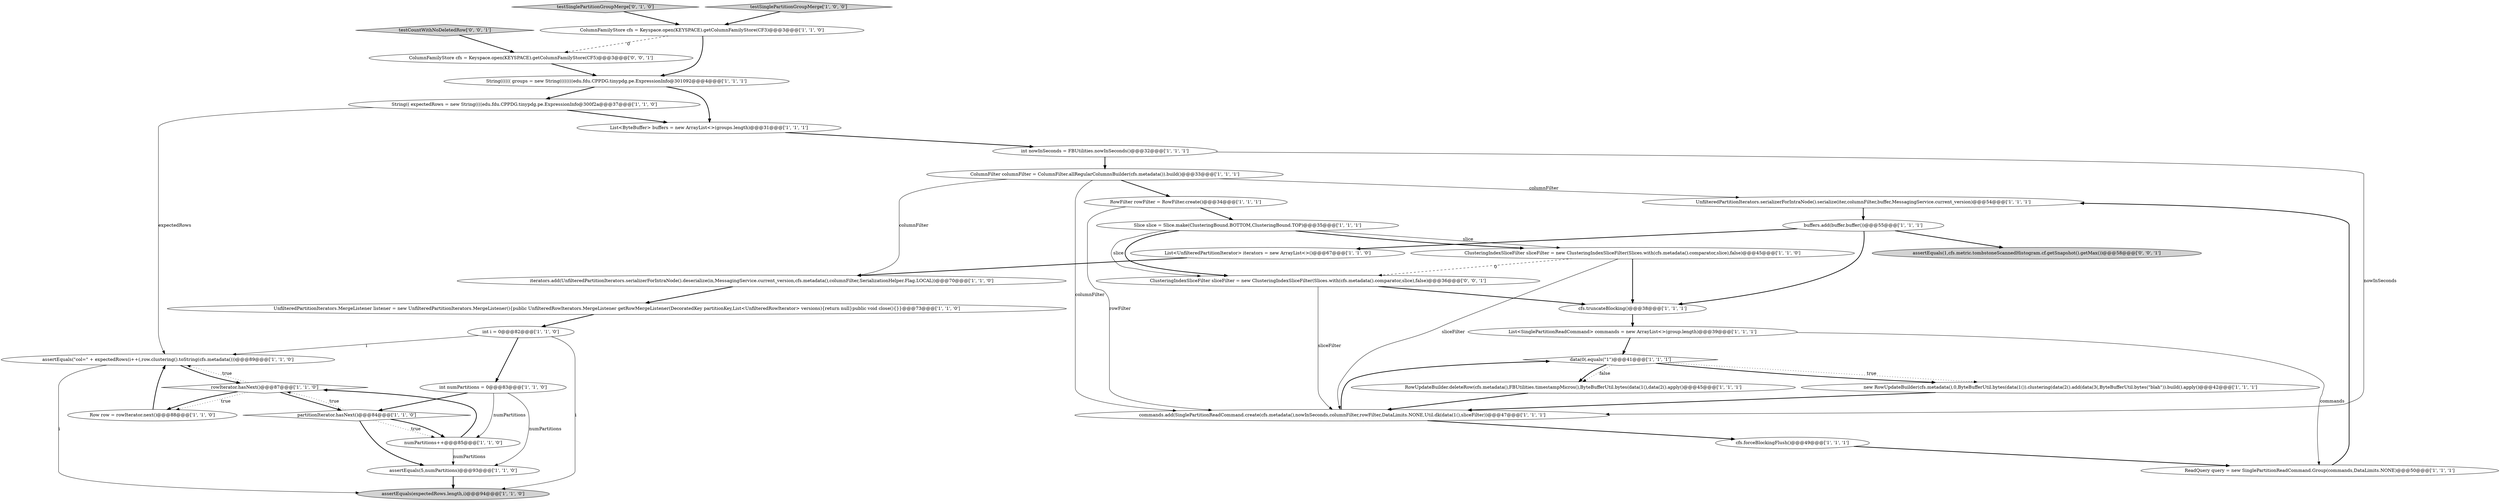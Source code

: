 digraph {
8 [style = filled, label = "ColumnFilter columnFilter = ColumnFilter.allRegularColumnsBuilder(cfs.metadata()).build()@@@33@@@['1', '1', '1']", fillcolor = white, shape = ellipse image = "AAA0AAABBB1BBB"];
9 [style = filled, label = "ReadQuery query = new SinglePartitionReadCommand.Group(commands,DataLimits.NONE)@@@50@@@['1', '1', '1']", fillcolor = white, shape = ellipse image = "AAA0AAABBB1BBB"];
19 [style = filled, label = "assertEquals(\"col=\" + expectedRows(i++(,row.clustering().toString(cfs.metadata()))@@@89@@@['1', '1', '0']", fillcolor = white, shape = ellipse image = "AAA0AAABBB1BBB"];
34 [style = filled, label = "ClusteringIndexSliceFilter sliceFilter = new ClusteringIndexSliceFilter(Slices.with(cfs.metadata().comparator,slice),false)@@@36@@@['0', '0', '1']", fillcolor = white, shape = ellipse image = "AAA0AAABBB3BBB"];
7 [style = filled, label = "rowIterator.hasNext()@@@87@@@['1', '1', '0']", fillcolor = white, shape = diamond image = "AAA0AAABBB1BBB"];
30 [style = filled, label = "int i = 0@@@82@@@['1', '1', '0']", fillcolor = white, shape = ellipse image = "AAA0AAABBB1BBB"];
18 [style = filled, label = "RowUpdateBuilder.deleteRow(cfs.metadata(),FBUtilities.timestampMicros(),ByteBufferUtil.bytes(data(1(),data(2().apply()@@@45@@@['1', '1', '1']", fillcolor = white, shape = ellipse image = "AAA0AAABBB1BBB"];
6 [style = filled, label = "int numPartitions = 0@@@83@@@['1', '1', '0']", fillcolor = white, shape = ellipse image = "AAA0AAABBB1BBB"];
10 [style = filled, label = "partitionIterator.hasNext()@@@84@@@['1', '1', '0']", fillcolor = white, shape = diamond image = "AAA0AAABBB1BBB"];
25 [style = filled, label = "iterators.add(UnfilteredPartitionIterators.serializerForIntraNode().deserialize(in,MessagingService.current_version,cfs.metadata(),columnFilter,SerializationHelper.Flag.LOCAL))@@@70@@@['1', '1', '0']", fillcolor = white, shape = ellipse image = "AAA0AAABBB1BBB"];
27 [style = filled, label = "int nowInSeconds = FBUtilities.nowInSeconds()@@@32@@@['1', '1', '1']", fillcolor = white, shape = ellipse image = "AAA0AAABBB1BBB"];
36 [style = filled, label = "testCountWithNoDeletedRow['0', '0', '1']", fillcolor = lightgray, shape = diamond image = "AAA0AAABBB3BBB"];
3 [style = filled, label = "UnfilteredPartitionIterators.serializerForIntraNode().serialize(iter,columnFilter,buffer,MessagingService.current_version)@@@54@@@['1', '1', '1']", fillcolor = white, shape = ellipse image = "AAA0AAABBB1BBB"];
24 [style = filled, label = "commands.add(SinglePartitionReadCommand.create(cfs.metadata(),nowInSeconds,columnFilter,rowFilter,DataLimits.NONE,Util.dk(data(1(),sliceFilter))@@@47@@@['1', '1', '1']", fillcolor = white, shape = ellipse image = "AAA0AAABBB1BBB"];
29 [style = filled, label = "new RowUpdateBuilder(cfs.metadata(),0,ByteBufferUtil.bytes(data(1()).clustering(data(2().add(data(3(,ByteBufferUtil.bytes(\"blah\")).build().apply()@@@42@@@['1', '1', '1']", fillcolor = white, shape = ellipse image = "AAA0AAABBB1BBB"];
26 [style = filled, label = "assertEquals(5,numPartitions)@@@93@@@['1', '1', '0']", fillcolor = white, shape = ellipse image = "AAA0AAABBB1BBB"];
21 [style = filled, label = "cfs.forceBlockingFlush()@@@49@@@['1', '1', '1']", fillcolor = white, shape = ellipse image = "AAA0AAABBB1BBB"];
13 [style = filled, label = "cfs.truncateBlocking()@@@38@@@['1', '1', '1']", fillcolor = white, shape = ellipse image = "AAA0AAABBB1BBB"];
1 [style = filled, label = "String(((((( groups = new String((((((((edu.fdu.CPPDG.tinypdg.pe.ExpressionInfo@301092@@@4@@@['1', '1', '1']", fillcolor = white, shape = ellipse image = "AAA0AAABBB1BBB"];
35 [style = filled, label = "assertEquals(1,cfs.metric.tombstoneScannedHistogram.cf.getSnapshot().getMax())@@@58@@@['0', '0', '1']", fillcolor = lightgray, shape = ellipse image = "AAA0AAABBB3BBB"];
14 [style = filled, label = "List<SinglePartitionReadCommand> commands = new ArrayList<>(group.length)@@@39@@@['1', '1', '1']", fillcolor = white, shape = ellipse image = "AAA0AAABBB1BBB"];
11 [style = filled, label = "List<UnfilteredPartitionIterator> iterators = new ArrayList<>()@@@67@@@['1', '1', '0']", fillcolor = white, shape = ellipse image = "AAA0AAABBB1BBB"];
15 [style = filled, label = "RowFilter rowFilter = RowFilter.create()@@@34@@@['1', '1', '1']", fillcolor = white, shape = ellipse image = "AAA0AAABBB1BBB"];
17 [style = filled, label = "Row row = rowIterator.next()@@@88@@@['1', '1', '0']", fillcolor = white, shape = ellipse image = "AAA0AAABBB1BBB"];
12 [style = filled, label = "String(( expectedRows = new String((((edu.fdu.CPPDG.tinypdg.pe.ExpressionInfo@300f2a@@@37@@@['1', '1', '0']", fillcolor = white, shape = ellipse image = "AAA0AAABBB1BBB"];
23 [style = filled, label = "ClusteringIndexSliceFilter sliceFilter = new ClusteringIndexSliceFilter(Slices.with(cfs.metadata().comparator,slice),false)@@@45@@@['1', '1', '0']", fillcolor = white, shape = ellipse image = "AAA0AAABBB1BBB"];
0 [style = filled, label = "UnfilteredPartitionIterators.MergeListener listener = new UnfilteredPartitionIterators.MergeListener(){public UnfilteredRowIterators.MergeListener getRowMergeListener(DecoratedKey partitionKey,List<UnfilteredRowIterator> versions){return null}public void close(){}}@@@73@@@['1', '1', '0']", fillcolor = white, shape = ellipse image = "AAA0AAABBB1BBB"];
28 [style = filled, label = "data(0(.equals(\"1\")@@@41@@@['1', '1', '1']", fillcolor = white, shape = diamond image = "AAA0AAABBB1BBB"];
5 [style = filled, label = "ColumnFamilyStore cfs = Keyspace.open(KEYSPACE).getColumnFamilyStore(CF3)@@@3@@@['1', '1', '0']", fillcolor = white, shape = ellipse image = "AAA0AAABBB1BBB"];
22 [style = filled, label = "numPartitions++@@@85@@@['1', '1', '0']", fillcolor = white, shape = ellipse image = "AAA0AAABBB1BBB"];
33 [style = filled, label = "ColumnFamilyStore cfs = Keyspace.open(KEYSPACE).getColumnFamilyStore(CF5)@@@3@@@['0', '0', '1']", fillcolor = white, shape = ellipse image = "AAA0AAABBB3BBB"];
20 [style = filled, label = "List<ByteBuffer> buffers = new ArrayList<>(groups.length)@@@31@@@['1', '1', '1']", fillcolor = white, shape = ellipse image = "AAA0AAABBB1BBB"];
32 [style = filled, label = "testSinglePartitionGroupMerge['0', '1', '0']", fillcolor = lightgray, shape = diamond image = "AAA0AAABBB2BBB"];
2 [style = filled, label = "testSinglePartitionGroupMerge['1', '0', '0']", fillcolor = lightgray, shape = diamond image = "AAA0AAABBB1BBB"];
31 [style = filled, label = "buffers.add(buffer.buffer())@@@55@@@['1', '1', '1']", fillcolor = white, shape = ellipse image = "AAA0AAABBB1BBB"];
4 [style = filled, label = "Slice slice = Slice.make(ClusteringBound.BOTTOM,ClusteringBound.TOP)@@@35@@@['1', '1', '1']", fillcolor = white, shape = ellipse image = "AAA0AAABBB1BBB"];
16 [style = filled, label = "assertEquals(expectedRows.length,i)@@@94@@@['1', '1', '0']", fillcolor = lightgray, shape = ellipse image = "AAA0AAABBB1BBB"];
24->21 [style = bold, label=""];
11->25 [style = bold, label=""];
34->13 [style = bold, label=""];
20->27 [style = bold, label=""];
7->19 [style = dotted, label="true"];
4->34 [style = bold, label=""];
4->23 [style = solid, label="slice"];
31->11 [style = bold, label=""];
27->24 [style = solid, label="nowInSeconds"];
12->19 [style = solid, label="expectedRows"];
7->17 [style = dotted, label="true"];
26->16 [style = bold, label=""];
7->10 [style = bold, label=""];
32->5 [style = bold, label=""];
30->19 [style = solid, label="i"];
18->24 [style = bold, label=""];
2->5 [style = bold, label=""];
1->12 [style = bold, label=""];
5->1 [style = bold, label=""];
17->19 [style = bold, label=""];
15->4 [style = bold, label=""];
9->3 [style = bold, label=""];
30->16 [style = solid, label="i"];
8->3 [style = solid, label="columnFilter"];
10->7 [style = dotted, label="true"];
10->22 [style = dotted, label="true"];
6->26 [style = solid, label="numPartitions"];
6->10 [style = bold, label=""];
14->28 [style = bold, label=""];
27->8 [style = bold, label=""];
10->22 [style = bold, label=""];
31->35 [style = bold, label=""];
23->13 [style = bold, label=""];
23->34 [style = dashed, label="0"];
28->18 [style = dotted, label="false"];
3->31 [style = bold, label=""];
30->6 [style = bold, label=""];
19->16 [style = solid, label="i"];
6->22 [style = solid, label="numPartitions"];
22->7 [style = bold, label=""];
15->24 [style = solid, label="rowFilter"];
34->24 [style = solid, label="sliceFilter"];
28->18 [style = bold, label=""];
12->20 [style = bold, label=""];
4->23 [style = bold, label=""];
36->33 [style = bold, label=""];
10->26 [style = bold, label=""];
7->17 [style = bold, label=""];
25->0 [style = bold, label=""];
0->30 [style = bold, label=""];
22->26 [style = solid, label="numPartitions"];
21->9 [style = bold, label=""];
29->24 [style = bold, label=""];
31->13 [style = bold, label=""];
19->7 [style = bold, label=""];
24->28 [style = bold, label=""];
13->14 [style = bold, label=""];
1->20 [style = bold, label=""];
8->25 [style = solid, label="columnFilter"];
5->33 [style = dashed, label="0"];
4->34 [style = solid, label="slice"];
28->29 [style = dotted, label="true"];
8->24 [style = solid, label="columnFilter"];
8->15 [style = bold, label=""];
28->29 [style = bold, label=""];
14->9 [style = solid, label="commands"];
23->24 [style = solid, label="sliceFilter"];
33->1 [style = bold, label=""];
}
